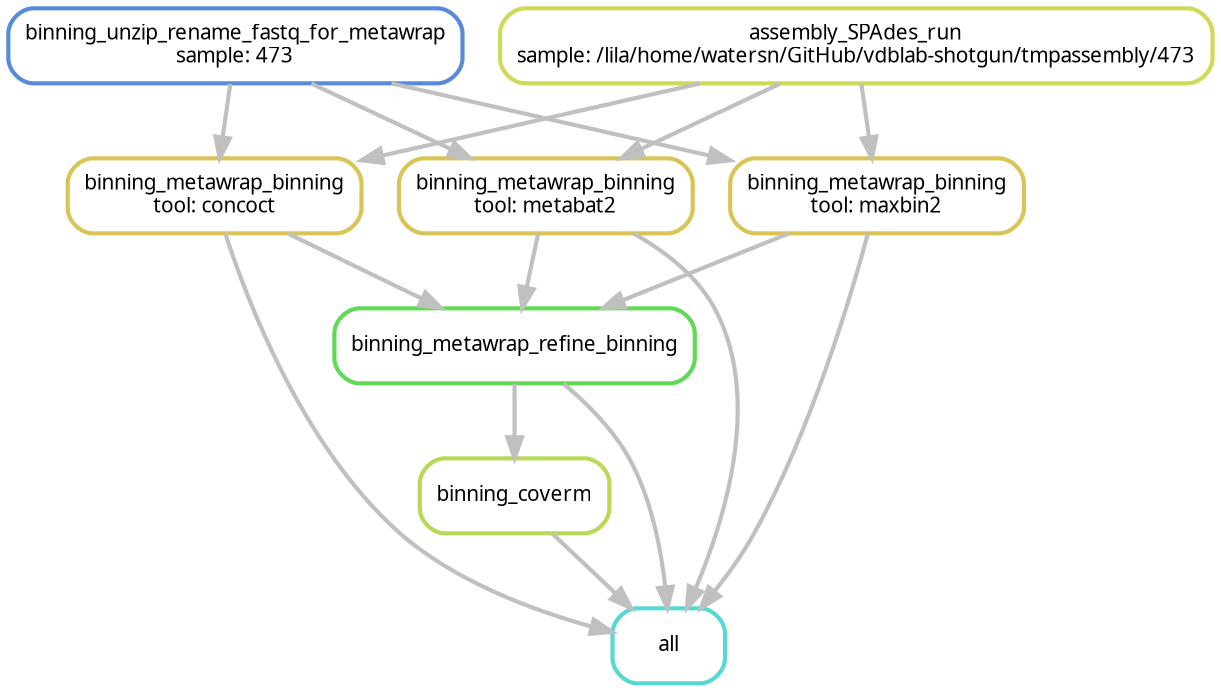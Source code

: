 digraph snakemake_dag {
    graph[bgcolor=white, margin=0];
    node[shape=box, style=rounded, fontname=sans,                 fontsize=10, penwidth=2];
    edge[penwidth=2, color=grey];
	0[label = "all", color = "0.49 0.6 0.85", style="rounded"];
	1[label = "binning_metawrap_binning\ntool: concoct", color = "0.14 0.6 0.85", style="rounded"];
	2[label = "binning_unzip_rename_fastq_for_metawrap\nsample: 473", color = "0.60 0.6 0.85", style="rounded"];
	3[label = "assembly_SPAdes_run\nsample: /lila/home/watersn/GitHub/vdblab-shotgun/tmpassembly/473", color = "0.18 0.6 0.85", style="rounded"];
	4[label = "binning_metawrap_binning\ntool: metabat2", color = "0.14 0.6 0.85", style="rounded"];
	5[label = "binning_metawrap_binning\ntool: maxbin2", color = "0.14 0.6 0.85", style="rounded"];
	6[label = "binning_metawrap_refine_binning", color = "0.32 0.6 0.85", style="rounded"];
	7[label = "binning_coverm", color = "0.21 0.6 0.85", style="rounded"];
	1 -> 0
	4 -> 0
	5 -> 0
	6 -> 0
	7 -> 0
	2 -> 1
	3 -> 1
	2 -> 4
	3 -> 4
	2 -> 5
	3 -> 5
	1 -> 6
	4 -> 6
	5 -> 6
	6 -> 7
}            
